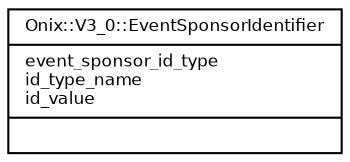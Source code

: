 digraph G {
  fontname = "Bitstream Vera Sans"
  fontsize = 8

  node [
    fontname = "Bitstream Vera Sans"
    fontsize = 8
    shape = "record"
  ]

  edge [
    fontname = "Bitstream Vera Sans"
    fontsize = 8
  ]

  EventSponsorIdentifier [
    label = "{Onix::V3_0::EventSponsorIdentifier\l|event_sponsor_id_type\lid_type_name\lid_value\l|\l}"
  ]




}
